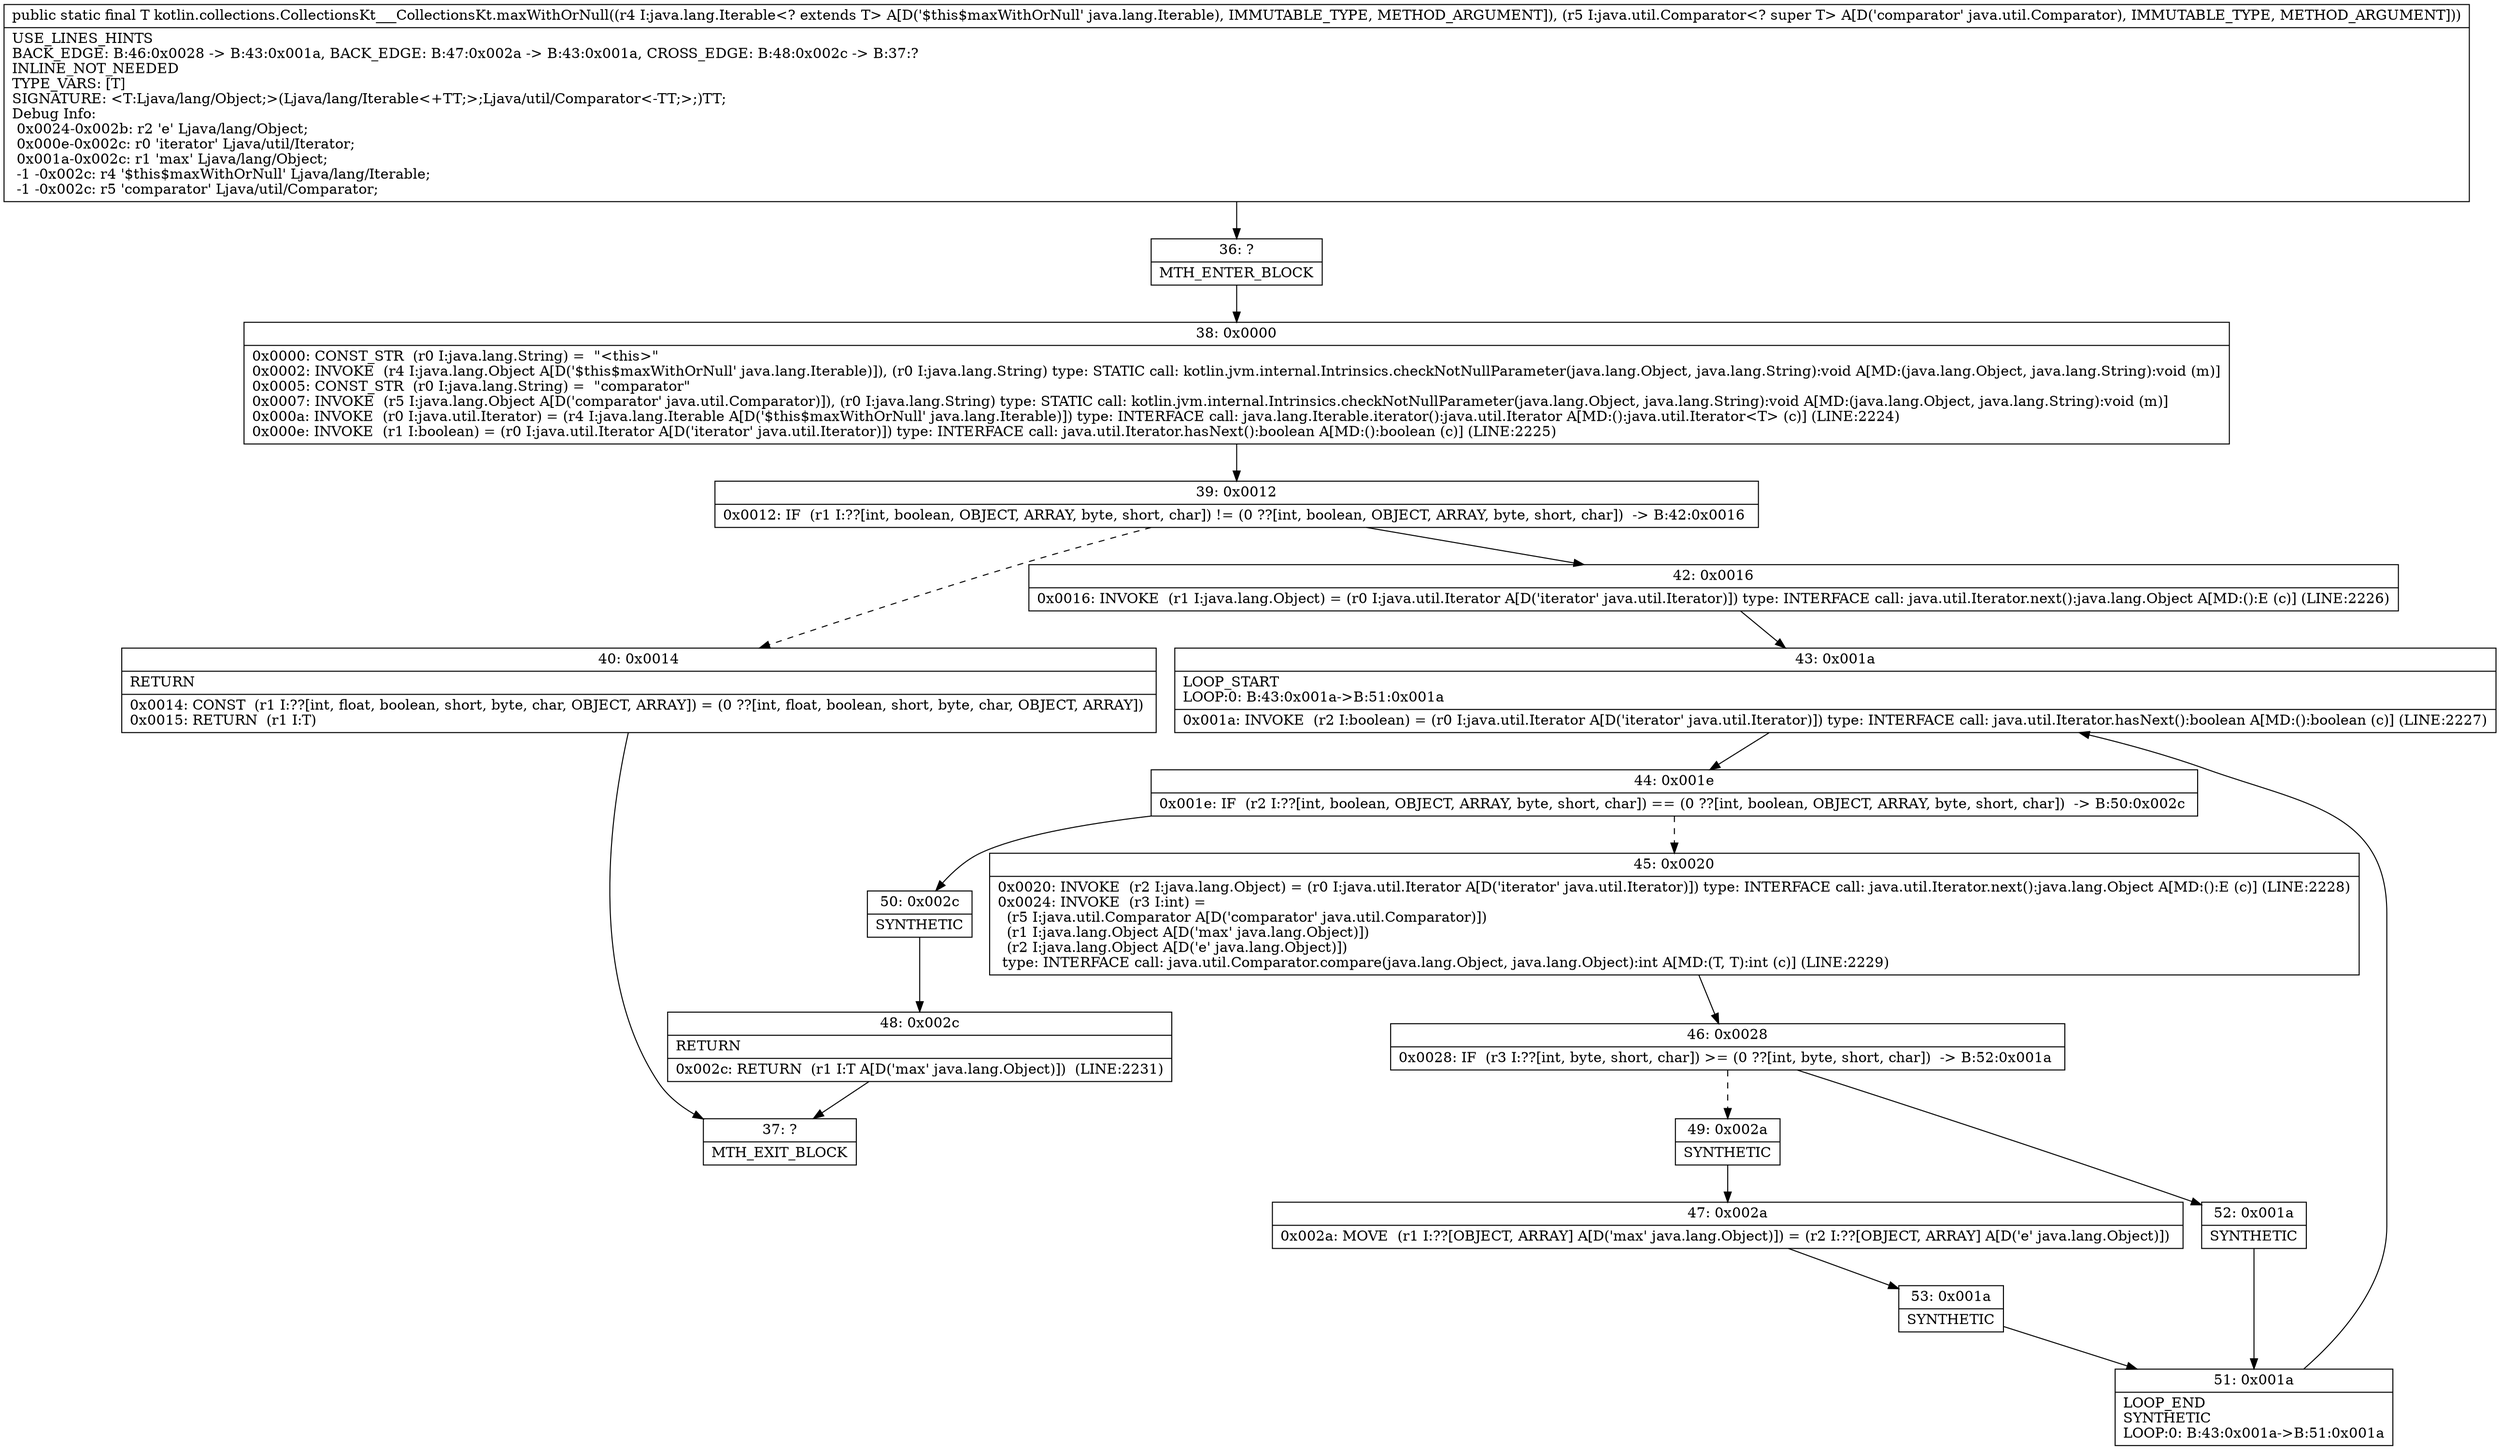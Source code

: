 digraph "CFG forkotlin.collections.CollectionsKt___CollectionsKt.maxWithOrNull(Ljava\/lang\/Iterable;Ljava\/util\/Comparator;)Ljava\/lang\/Object;" {
Node_36 [shape=record,label="{36\:\ ?|MTH_ENTER_BLOCK\l}"];
Node_38 [shape=record,label="{38\:\ 0x0000|0x0000: CONST_STR  (r0 I:java.lang.String) =  \"\<this\>\" \l0x0002: INVOKE  (r4 I:java.lang.Object A[D('$this$maxWithOrNull' java.lang.Iterable)]), (r0 I:java.lang.String) type: STATIC call: kotlin.jvm.internal.Intrinsics.checkNotNullParameter(java.lang.Object, java.lang.String):void A[MD:(java.lang.Object, java.lang.String):void (m)]\l0x0005: CONST_STR  (r0 I:java.lang.String) =  \"comparator\" \l0x0007: INVOKE  (r5 I:java.lang.Object A[D('comparator' java.util.Comparator)]), (r0 I:java.lang.String) type: STATIC call: kotlin.jvm.internal.Intrinsics.checkNotNullParameter(java.lang.Object, java.lang.String):void A[MD:(java.lang.Object, java.lang.String):void (m)]\l0x000a: INVOKE  (r0 I:java.util.Iterator) = (r4 I:java.lang.Iterable A[D('$this$maxWithOrNull' java.lang.Iterable)]) type: INTERFACE call: java.lang.Iterable.iterator():java.util.Iterator A[MD:():java.util.Iterator\<T\> (c)] (LINE:2224)\l0x000e: INVOKE  (r1 I:boolean) = (r0 I:java.util.Iterator A[D('iterator' java.util.Iterator)]) type: INTERFACE call: java.util.Iterator.hasNext():boolean A[MD:():boolean (c)] (LINE:2225)\l}"];
Node_39 [shape=record,label="{39\:\ 0x0012|0x0012: IF  (r1 I:??[int, boolean, OBJECT, ARRAY, byte, short, char]) != (0 ??[int, boolean, OBJECT, ARRAY, byte, short, char])  \-\> B:42:0x0016 \l}"];
Node_40 [shape=record,label="{40\:\ 0x0014|RETURN\l|0x0014: CONST  (r1 I:??[int, float, boolean, short, byte, char, OBJECT, ARRAY]) = (0 ??[int, float, boolean, short, byte, char, OBJECT, ARRAY]) \l0x0015: RETURN  (r1 I:T) \l}"];
Node_37 [shape=record,label="{37\:\ ?|MTH_EXIT_BLOCK\l}"];
Node_42 [shape=record,label="{42\:\ 0x0016|0x0016: INVOKE  (r1 I:java.lang.Object) = (r0 I:java.util.Iterator A[D('iterator' java.util.Iterator)]) type: INTERFACE call: java.util.Iterator.next():java.lang.Object A[MD:():E (c)] (LINE:2226)\l}"];
Node_43 [shape=record,label="{43\:\ 0x001a|LOOP_START\lLOOP:0: B:43:0x001a\-\>B:51:0x001a\l|0x001a: INVOKE  (r2 I:boolean) = (r0 I:java.util.Iterator A[D('iterator' java.util.Iterator)]) type: INTERFACE call: java.util.Iterator.hasNext():boolean A[MD:():boolean (c)] (LINE:2227)\l}"];
Node_44 [shape=record,label="{44\:\ 0x001e|0x001e: IF  (r2 I:??[int, boolean, OBJECT, ARRAY, byte, short, char]) == (0 ??[int, boolean, OBJECT, ARRAY, byte, short, char])  \-\> B:50:0x002c \l}"];
Node_45 [shape=record,label="{45\:\ 0x0020|0x0020: INVOKE  (r2 I:java.lang.Object) = (r0 I:java.util.Iterator A[D('iterator' java.util.Iterator)]) type: INTERFACE call: java.util.Iterator.next():java.lang.Object A[MD:():E (c)] (LINE:2228)\l0x0024: INVOKE  (r3 I:int) = \l  (r5 I:java.util.Comparator A[D('comparator' java.util.Comparator)])\l  (r1 I:java.lang.Object A[D('max' java.lang.Object)])\l  (r2 I:java.lang.Object A[D('e' java.lang.Object)])\l type: INTERFACE call: java.util.Comparator.compare(java.lang.Object, java.lang.Object):int A[MD:(T, T):int (c)] (LINE:2229)\l}"];
Node_46 [shape=record,label="{46\:\ 0x0028|0x0028: IF  (r3 I:??[int, byte, short, char]) \>= (0 ??[int, byte, short, char])  \-\> B:52:0x001a \l}"];
Node_49 [shape=record,label="{49\:\ 0x002a|SYNTHETIC\l}"];
Node_47 [shape=record,label="{47\:\ 0x002a|0x002a: MOVE  (r1 I:??[OBJECT, ARRAY] A[D('max' java.lang.Object)]) = (r2 I:??[OBJECT, ARRAY] A[D('e' java.lang.Object)]) \l}"];
Node_53 [shape=record,label="{53\:\ 0x001a|SYNTHETIC\l}"];
Node_51 [shape=record,label="{51\:\ 0x001a|LOOP_END\lSYNTHETIC\lLOOP:0: B:43:0x001a\-\>B:51:0x001a\l}"];
Node_52 [shape=record,label="{52\:\ 0x001a|SYNTHETIC\l}"];
Node_50 [shape=record,label="{50\:\ 0x002c|SYNTHETIC\l}"];
Node_48 [shape=record,label="{48\:\ 0x002c|RETURN\l|0x002c: RETURN  (r1 I:T A[D('max' java.lang.Object)])  (LINE:2231)\l}"];
MethodNode[shape=record,label="{public static final T kotlin.collections.CollectionsKt___CollectionsKt.maxWithOrNull((r4 I:java.lang.Iterable\<? extends T\> A[D('$this$maxWithOrNull' java.lang.Iterable), IMMUTABLE_TYPE, METHOD_ARGUMENT]), (r5 I:java.util.Comparator\<? super T\> A[D('comparator' java.util.Comparator), IMMUTABLE_TYPE, METHOD_ARGUMENT]))  | USE_LINES_HINTS\lBACK_EDGE: B:46:0x0028 \-\> B:43:0x001a, BACK_EDGE: B:47:0x002a \-\> B:43:0x001a, CROSS_EDGE: B:48:0x002c \-\> B:37:?\lINLINE_NOT_NEEDED\lTYPE_VARS: [T]\lSIGNATURE: \<T:Ljava\/lang\/Object;\>(Ljava\/lang\/Iterable\<+TT;\>;Ljava\/util\/Comparator\<\-TT;\>;)TT;\lDebug Info:\l  0x0024\-0x002b: r2 'e' Ljava\/lang\/Object;\l  0x000e\-0x002c: r0 'iterator' Ljava\/util\/Iterator;\l  0x001a\-0x002c: r1 'max' Ljava\/lang\/Object;\l  \-1 \-0x002c: r4 '$this$maxWithOrNull' Ljava\/lang\/Iterable;\l  \-1 \-0x002c: r5 'comparator' Ljava\/util\/Comparator;\l}"];
MethodNode -> Node_36;Node_36 -> Node_38;
Node_38 -> Node_39;
Node_39 -> Node_40[style=dashed];
Node_39 -> Node_42;
Node_40 -> Node_37;
Node_42 -> Node_43;
Node_43 -> Node_44;
Node_44 -> Node_45[style=dashed];
Node_44 -> Node_50;
Node_45 -> Node_46;
Node_46 -> Node_49[style=dashed];
Node_46 -> Node_52;
Node_49 -> Node_47;
Node_47 -> Node_53;
Node_53 -> Node_51;
Node_51 -> Node_43;
Node_52 -> Node_51;
Node_50 -> Node_48;
Node_48 -> Node_37;
}

